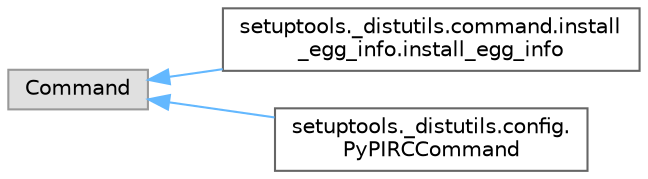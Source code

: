 digraph "Graphical Class Hierarchy"
{
 // LATEX_PDF_SIZE
  bgcolor="transparent";
  edge [fontname=Helvetica,fontsize=10,labelfontname=Helvetica,labelfontsize=10];
  node [fontname=Helvetica,fontsize=10,shape=box,height=0.2,width=0.4];
  rankdir="LR";
  Node0 [id="Node000000",label="Command",height=0.2,width=0.4,color="grey60", fillcolor="#E0E0E0", style="filled",tooltip=" "];
  Node0 -> Node1 [id="edge981_Node000000_Node000001",dir="back",color="steelblue1",style="solid",tooltip=" "];
  Node1 [id="Node000001",label="setuptools._distutils.command.install\l_egg_info.install_egg_info",height=0.2,width=0.4,color="grey40", fillcolor="white", style="filled",URL="$classsetuptools_1_1__distutils_1_1command_1_1install__egg__info_1_1install__egg__info.html",tooltip=" "];
  Node0 -> Node2 [id="edge982_Node000000_Node000002",dir="back",color="steelblue1",style="solid",tooltip=" "];
  Node2 [id="Node000002",label="setuptools._distutils.config.\lPyPIRCCommand",height=0.2,width=0.4,color="grey40", fillcolor="white", style="filled",URL="$classsetuptools_1_1__distutils_1_1config_1_1_py_p_i_r_c_command.html",tooltip=" "];
}
